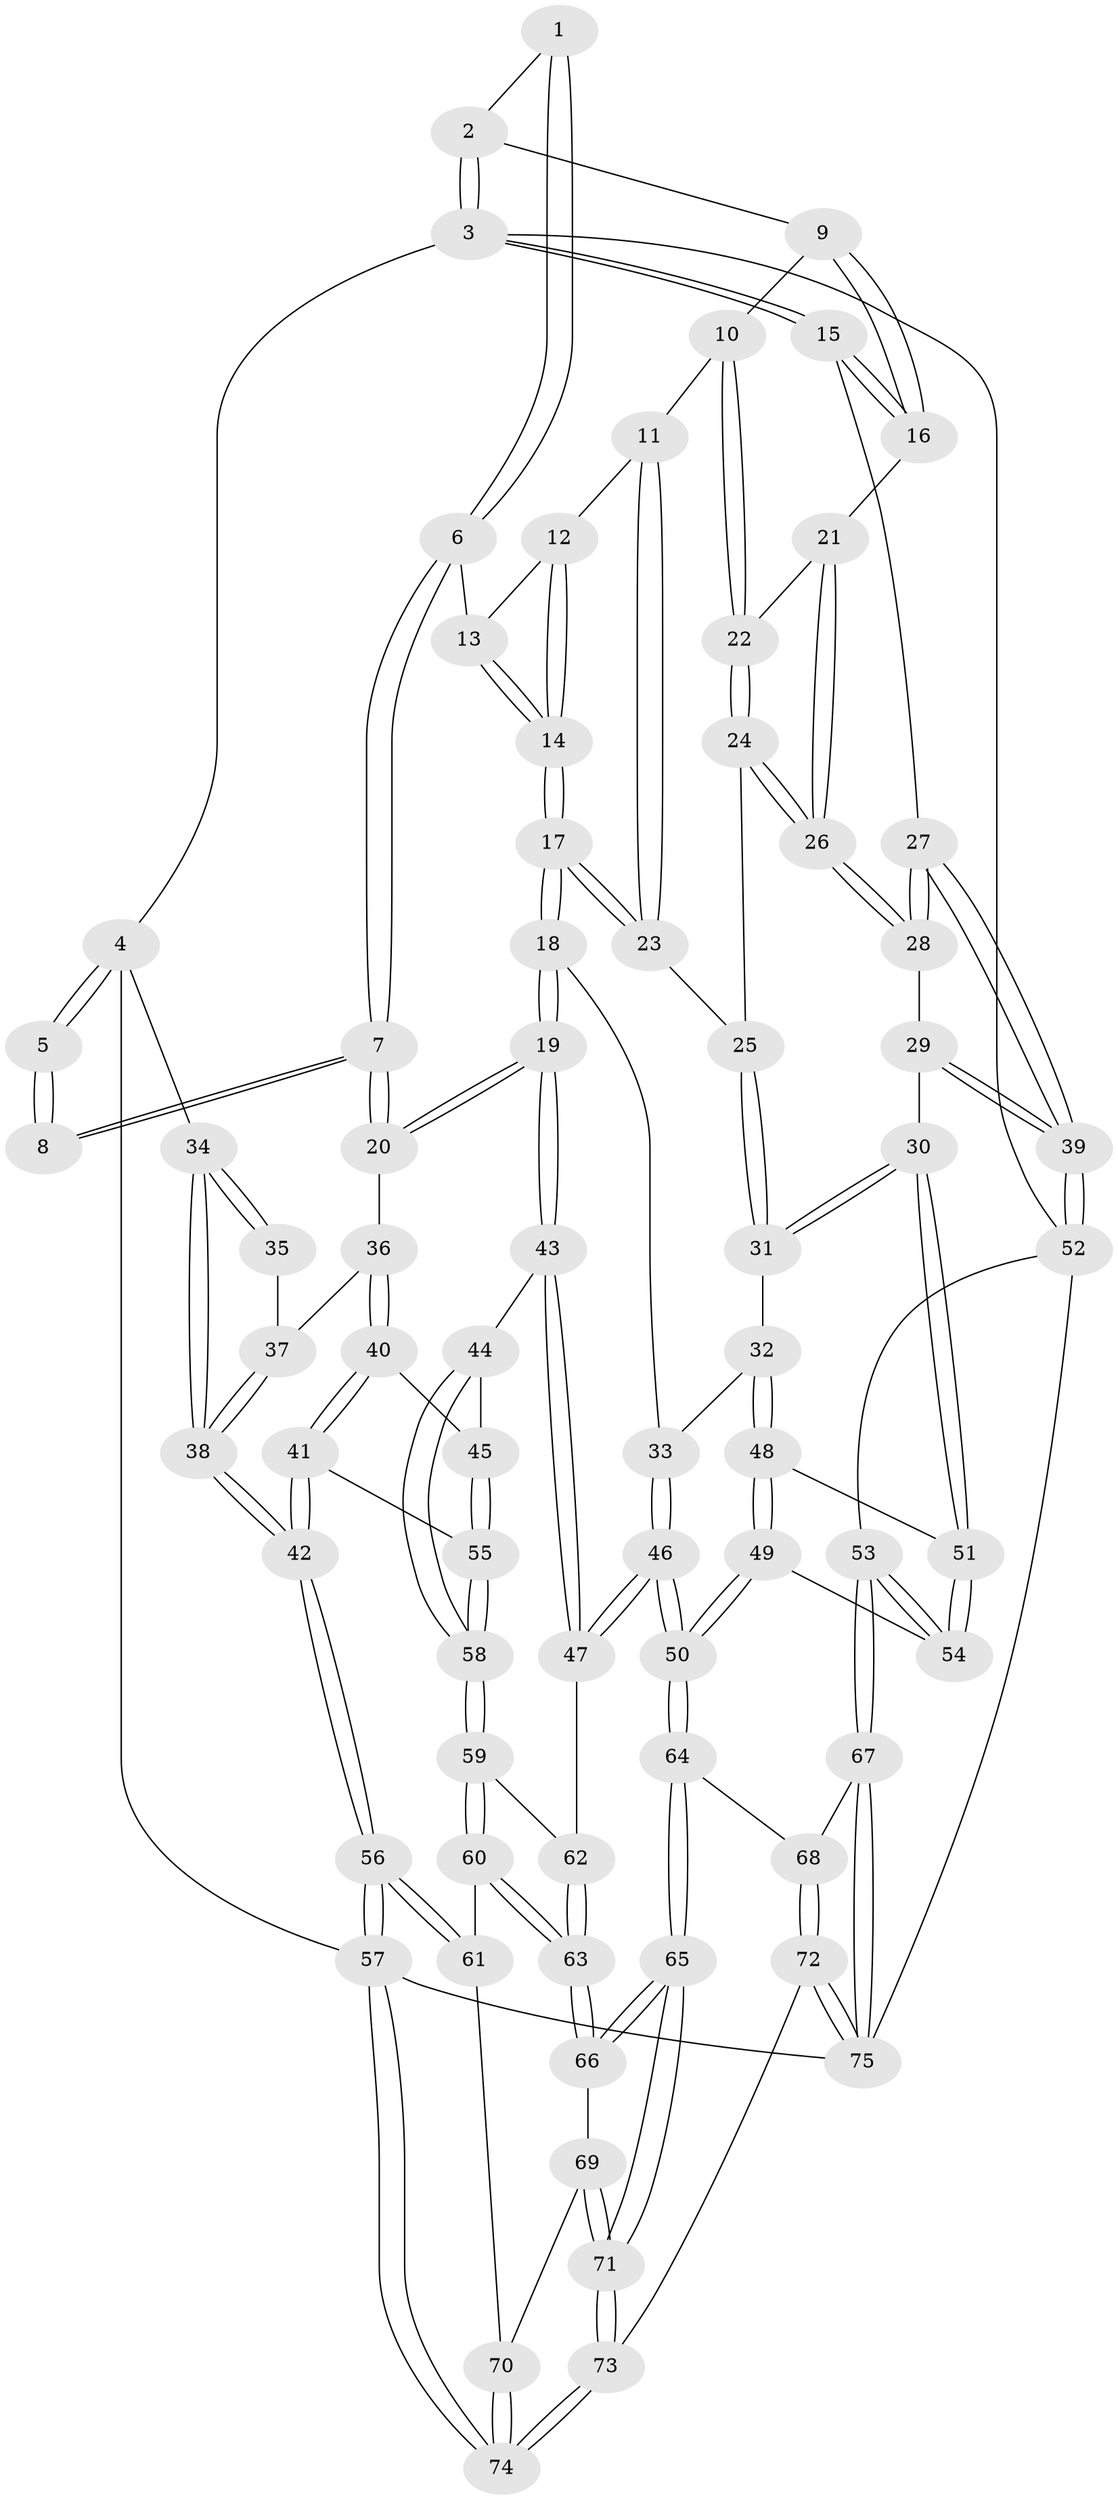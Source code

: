 // coarse degree distribution, {2: 0.1509433962264151, 3: 0.660377358490566, 4: 0.1320754716981132, 5: 0.05660377358490566}
// Generated by graph-tools (version 1.1) at 2025/54/03/04/25 22:54:28]
// undirected, 75 vertices, 184 edges
graph export_dot {
  node [color=gray90,style=filled];
  1 [pos="+0.4128028981002426+0"];
  2 [pos="+0.7596843878479107+0"];
  3 [pos="+1+0"];
  4 [pos="+0+0"];
  5 [pos="+0.306977262158588+0"];
  6 [pos="+0.44741283239017016+0.08322302746159377"];
  7 [pos="+0.255657075639934+0.22658947068924484"];
  8 [pos="+0.2501336130444398+0.22207702738134477"];
  9 [pos="+0.7589868285381282+0"];
  10 [pos="+0.7211066670753457+0"];
  11 [pos="+0.6872503310064035+0"];
  12 [pos="+0.5353733529197413+0.0736612582596653"];
  13 [pos="+0.4709101731959539+0.08426936136317832"];
  14 [pos="+0.529165577223837+0.2459454441994516"];
  15 [pos="+1+0.2748681318024412"];
  16 [pos="+0.9386282509232065+0.1757414903806683"];
  17 [pos="+0.5343415681079092+0.3196515468004322"];
  18 [pos="+0.5207155481562836+0.3418152101876528"];
  19 [pos="+0.3483008958087822+0.3367925699806949"];
  20 [pos="+0.29634025681825316+0.28566531986054183"];
  21 [pos="+0.9134246867009344+0.18608030855320293"];
  22 [pos="+0.8127084161373567+0.16932460117572987"];
  23 [pos="+0.6595751934214044+0.19407177039008852"];
  24 [pos="+0.7638303734891648+0.23192667548438922"];
  25 [pos="+0.7596600558654231+0.23183846164035893"];
  26 [pos="+0.8313426451288819+0.2841876562998576"];
  27 [pos="+1+0.3184566281109269"];
  28 [pos="+0.831703449656963+0.2857269382487801"];
  29 [pos="+0.8225457708953703+0.4076229195973124"];
  30 [pos="+0.7488417228478375+0.4502089316817432"];
  31 [pos="+0.7001934942903056+0.42536183220307316"];
  32 [pos="+0.5914485524519957+0.3919224502303016"];
  33 [pos="+0.5461009806445496+0.36726542741777046"];
  34 [pos="+0+0.03544421395844763"];
  35 [pos="+0.1648918842893077+0.21099250476523865"];
  36 [pos="+0.08137689918271145+0.4790269514037978"];
  37 [pos="+0.02990362099377563+0.4318012358021409"];
  38 [pos="+0+0.40689682445091"];
  39 [pos="+1+0.4315661525147134"];
  40 [pos="+0.08324134707394787+0.48789921541562875"];
  41 [pos="+0.0553339492008451+0.5668192738508198"];
  42 [pos="+0+0.607044208488977"];
  43 [pos="+0.3083252488849746+0.5210226850591141"];
  44 [pos="+0.260989693192418+0.5302569432038209"];
  45 [pos="+0.2106083048223958+0.5294454167893942"];
  46 [pos="+0.4928858546273214+0.7386486249795943"];
  47 [pos="+0.34123964270981694+0.6277971784272367"];
  48 [pos="+0.6146195832978478+0.6511450392497428"];
  49 [pos="+0.6087433914753021+0.6620278571368482"];
  50 [pos="+0.5117978078984929+0.7624518955086049"];
  51 [pos="+0.7580073092922647+0.5129300597785273"];
  52 [pos="+1+0.6939112641190628"];
  53 [pos="+0.9506308843773245+0.7382800512345065"];
  54 [pos="+0.8680552970435962+0.6634435263785725"];
  55 [pos="+0.08400672197059778+0.5976250584895129"];
  56 [pos="+0+0.8456646058589359"];
  57 [pos="+0+1"];
  58 [pos="+0.10967094332140372+0.656245010317058"];
  59 [pos="+0.1115257559136633+0.6735224877733628"];
  60 [pos="+0.09469445829761274+0.7213195123877102"];
  61 [pos="+0.00012591356777140477+0.7613177418382845"];
  62 [pos="+0.31478338270990214+0.646738992827074"];
  63 [pos="+0.19940806512034176+0.7987179977242426"];
  64 [pos="+0.5132452235032045+0.7699499637408461"];
  65 [pos="+0.4661916081149384+0.8329249306302711"];
  66 [pos="+0.19997312386413446+0.8008865627591846"];
  67 [pos="+0.8100424261150354+0.8672773428273063"];
  68 [pos="+0.5557127269194222+0.7918169861231337"];
  69 [pos="+0.19294466154649972+0.8546824707786099"];
  70 [pos="+0.16650741001935204+0.897446299131718"];
  71 [pos="+0.4173136257969523+0.9371985889875816"];
  72 [pos="+0.6793754174725498+1"];
  73 [pos="+0.3677996998899491+1"];
  74 [pos="+0+1"];
  75 [pos="+0.7972464354387949+1"];
  1 -- 2;
  1 -- 6;
  1 -- 6;
  2 -- 3;
  2 -- 3;
  2 -- 9;
  3 -- 4;
  3 -- 15;
  3 -- 15;
  3 -- 52;
  4 -- 5;
  4 -- 5;
  4 -- 34;
  4 -- 57;
  5 -- 8;
  5 -- 8;
  6 -- 7;
  6 -- 7;
  6 -- 13;
  7 -- 8;
  7 -- 8;
  7 -- 20;
  7 -- 20;
  9 -- 10;
  9 -- 16;
  9 -- 16;
  10 -- 11;
  10 -- 22;
  10 -- 22;
  11 -- 12;
  11 -- 23;
  11 -- 23;
  12 -- 13;
  12 -- 14;
  12 -- 14;
  13 -- 14;
  13 -- 14;
  14 -- 17;
  14 -- 17;
  15 -- 16;
  15 -- 16;
  15 -- 27;
  16 -- 21;
  17 -- 18;
  17 -- 18;
  17 -- 23;
  17 -- 23;
  18 -- 19;
  18 -- 19;
  18 -- 33;
  19 -- 20;
  19 -- 20;
  19 -- 43;
  19 -- 43;
  20 -- 36;
  21 -- 22;
  21 -- 26;
  21 -- 26;
  22 -- 24;
  22 -- 24;
  23 -- 25;
  24 -- 25;
  24 -- 26;
  24 -- 26;
  25 -- 31;
  25 -- 31;
  26 -- 28;
  26 -- 28;
  27 -- 28;
  27 -- 28;
  27 -- 39;
  27 -- 39;
  28 -- 29;
  29 -- 30;
  29 -- 39;
  29 -- 39;
  30 -- 31;
  30 -- 31;
  30 -- 51;
  30 -- 51;
  31 -- 32;
  32 -- 33;
  32 -- 48;
  32 -- 48;
  33 -- 46;
  33 -- 46;
  34 -- 35;
  34 -- 35;
  34 -- 38;
  34 -- 38;
  35 -- 37;
  36 -- 37;
  36 -- 40;
  36 -- 40;
  37 -- 38;
  37 -- 38;
  38 -- 42;
  38 -- 42;
  39 -- 52;
  39 -- 52;
  40 -- 41;
  40 -- 41;
  40 -- 45;
  41 -- 42;
  41 -- 42;
  41 -- 55;
  42 -- 56;
  42 -- 56;
  43 -- 44;
  43 -- 47;
  43 -- 47;
  44 -- 45;
  44 -- 58;
  44 -- 58;
  45 -- 55;
  45 -- 55;
  46 -- 47;
  46 -- 47;
  46 -- 50;
  46 -- 50;
  47 -- 62;
  48 -- 49;
  48 -- 49;
  48 -- 51;
  49 -- 50;
  49 -- 50;
  49 -- 54;
  50 -- 64;
  50 -- 64;
  51 -- 54;
  51 -- 54;
  52 -- 53;
  52 -- 75;
  53 -- 54;
  53 -- 54;
  53 -- 67;
  53 -- 67;
  55 -- 58;
  55 -- 58;
  56 -- 57;
  56 -- 57;
  56 -- 61;
  56 -- 61;
  57 -- 74;
  57 -- 74;
  57 -- 75;
  58 -- 59;
  58 -- 59;
  59 -- 60;
  59 -- 60;
  59 -- 62;
  60 -- 61;
  60 -- 63;
  60 -- 63;
  61 -- 70;
  62 -- 63;
  62 -- 63;
  63 -- 66;
  63 -- 66;
  64 -- 65;
  64 -- 65;
  64 -- 68;
  65 -- 66;
  65 -- 66;
  65 -- 71;
  65 -- 71;
  66 -- 69;
  67 -- 68;
  67 -- 75;
  67 -- 75;
  68 -- 72;
  68 -- 72;
  69 -- 70;
  69 -- 71;
  69 -- 71;
  70 -- 74;
  70 -- 74;
  71 -- 73;
  71 -- 73;
  72 -- 73;
  72 -- 75;
  72 -- 75;
  73 -- 74;
  73 -- 74;
}
